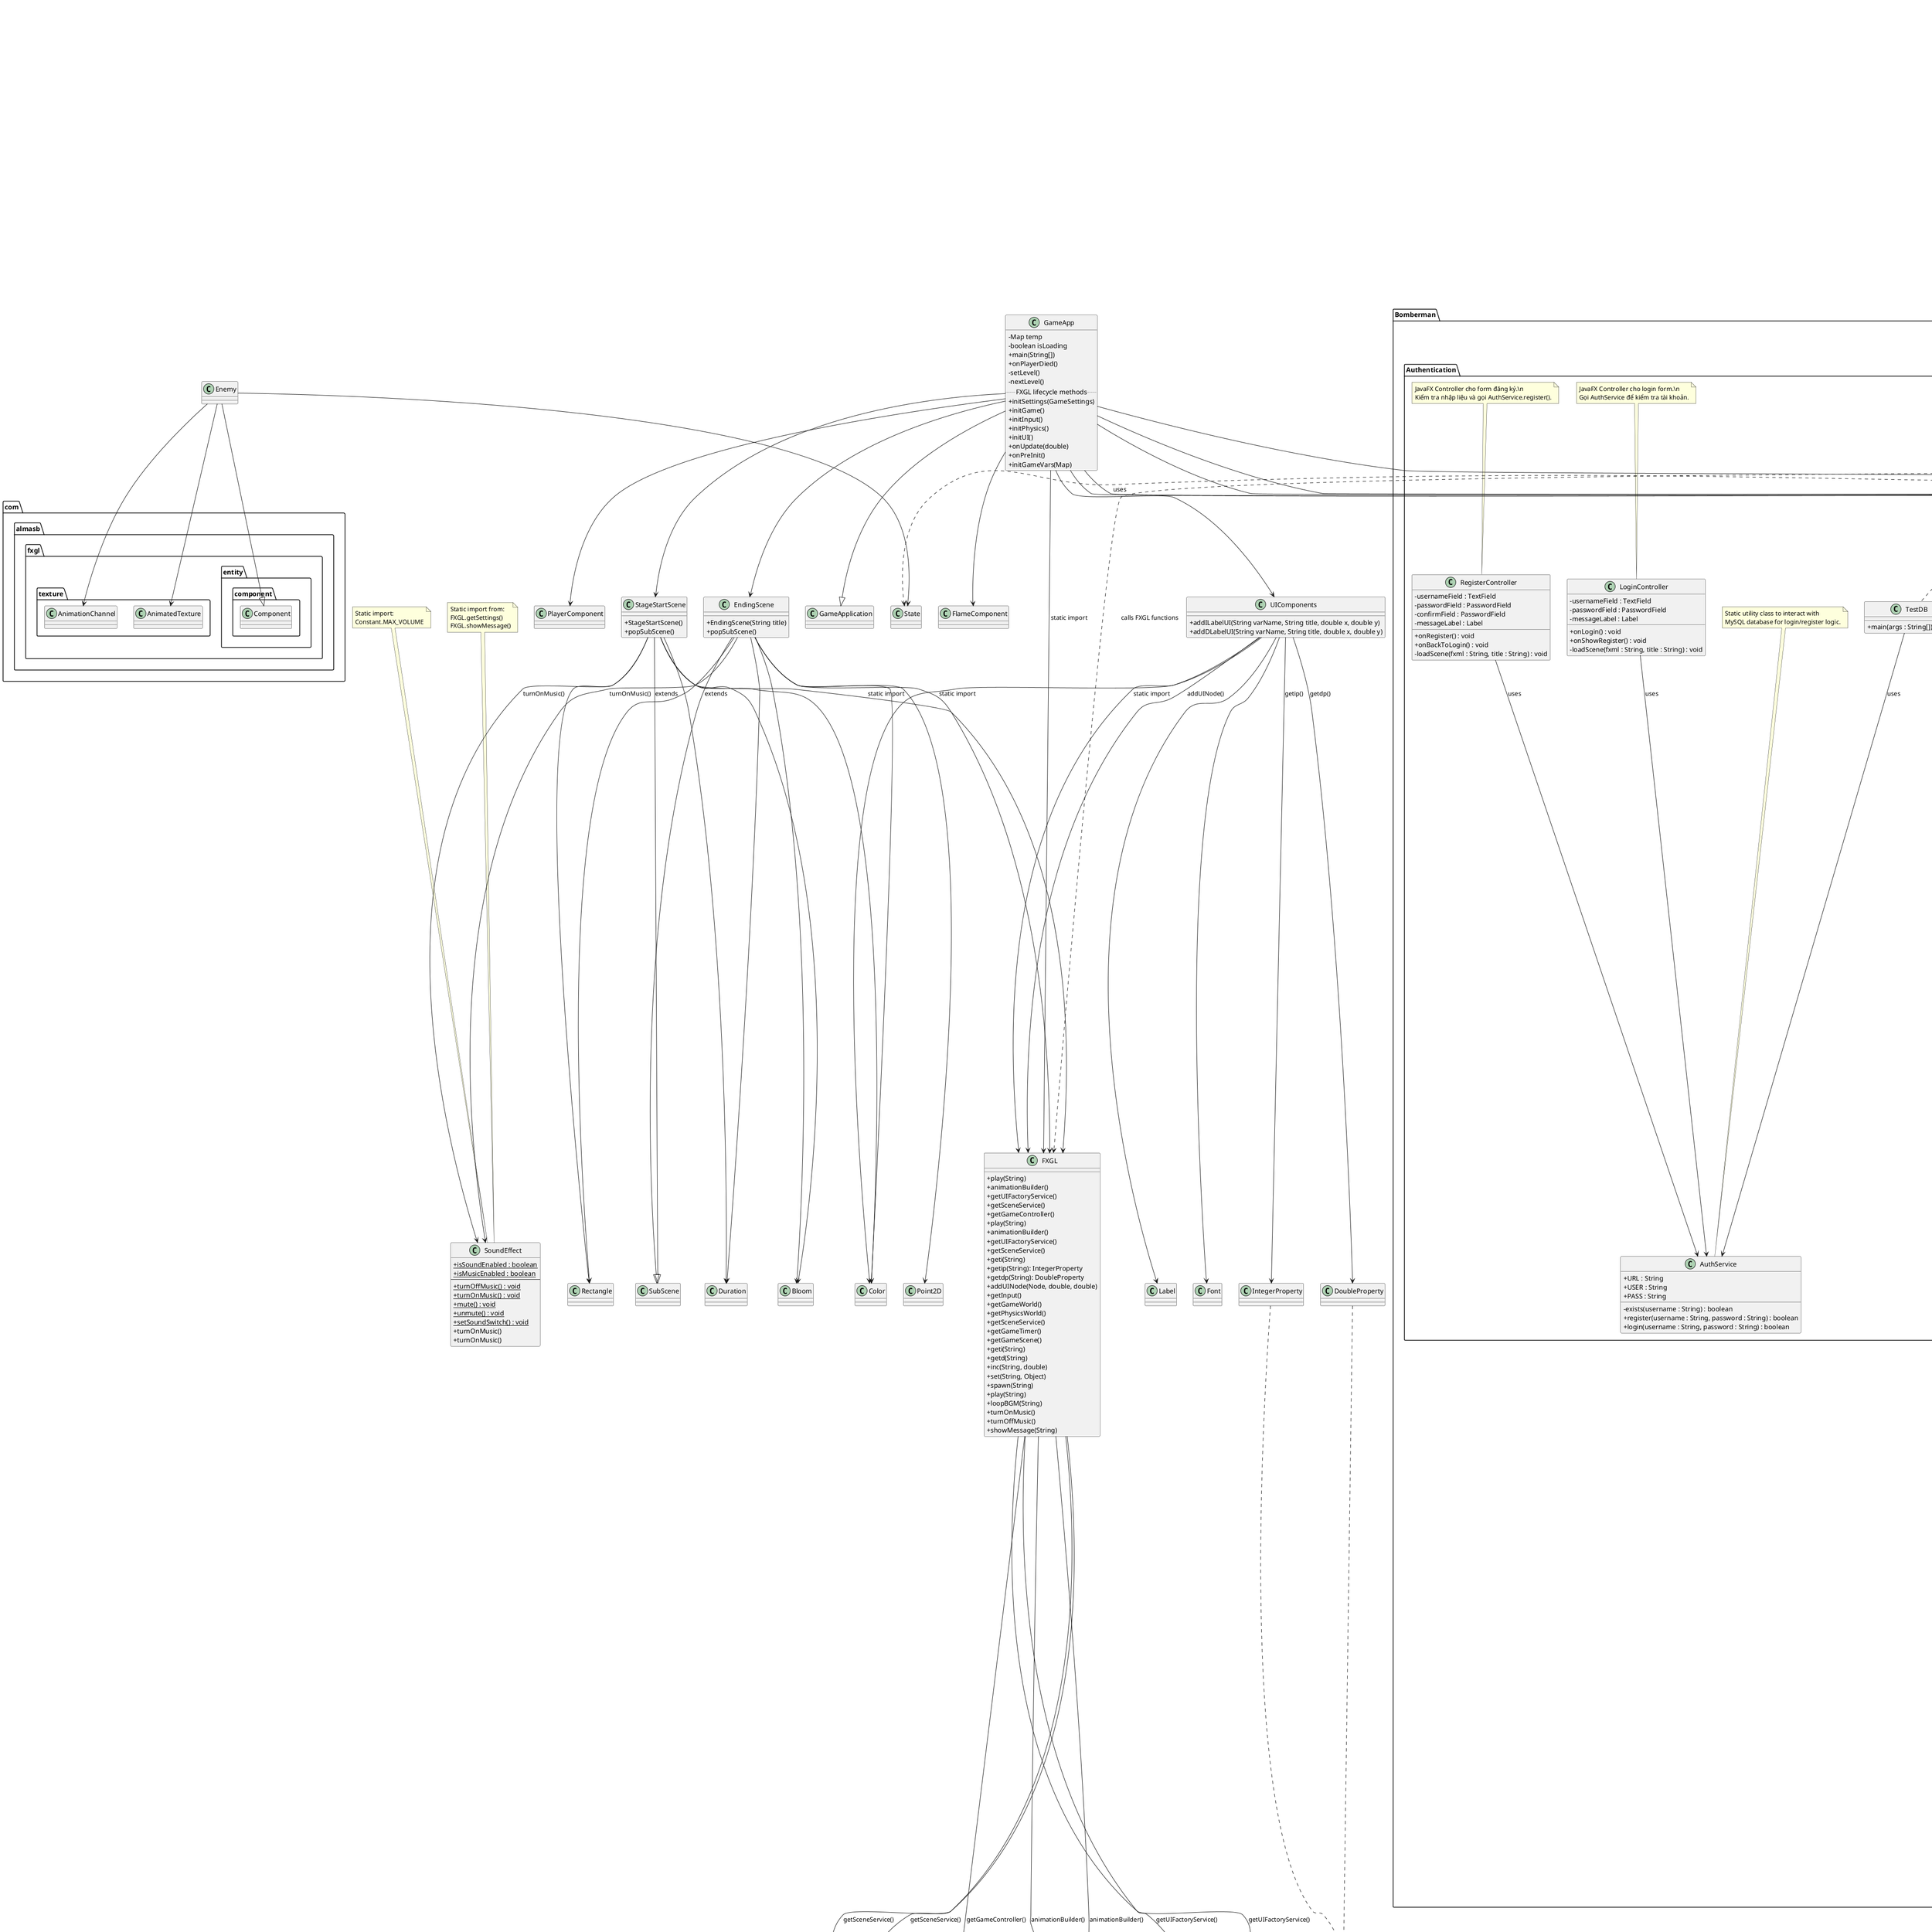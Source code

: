 @startuml
'https://plantuml.com/sequence-diagram


skinparam classAttributeIconSize 0
package Bomberman.Collisions {
    class FlameEnemy3Handler {
        +FlameEnemy3Handler()
        #onCollision(flame: Entity, enemy: Entity)
        -onTransform(parent: Entity)
    }

    FlameEnemy3Handler --|> CollisionHandler
}

package Bomberman.Components.Enemy {
    class Enemy3 {
        +getState(): State
        +getDx(): double
        +getDy(): double
        +setStateDie(): void
    }

    class Enemy1 {
        +setState(state: State): void
        +setDxDy(dx: double, dy: double): void
    }
}

package Bomberman.Components {
    class FlameComponent {
        +isActivation(): boolean
    }
}

FlameEnemy3Handler --> Enemy3 : uses
FlameEnemy3Handler --> Enemy1 : spawns
FlameEnemy3Handler --> FlameComponent : checks
FlameEnemy3Handler ..> State : uses
FlameEnemy3Handler ..> Constant : uses
FlameEnemy3Handler ..> GameType : uses
FlameEnemy3Handler ..> FXGL : calls FXGL functions

package Bomberman.Components {
    class BombComponent {
        + BombComponent()
        + onAdded()
        + explode(int flames)
    }
    class BrickBreakComponent {
            - AnimatedTexture texture
            - AnimationChannel animation
            + BrickBreakComponent()
            + onAdded()
        }
    class FlameComponent {
            - boolean activation
            - AnimatedTexture texture
            - AnimationChannel animationFlame
            + FlameComponent(String assetName)
            + onAdded()
            + isActivation(): boolean
        }
}
' Các thư viện được sử dụng
' import com.almasb.fxgl.app.scene.FXGLMenu; // thư viện FXGL
' import com.almasb.fxgl.app.scene.MenuType; // thư viện FXGL
' import javafx.scene.* và javafx.geometry.* // JavaFX
' import Bomberman.Constants.Constant; // hằng số tự định nghĩa
' import Bomberman.Sounds.SoundEffect; // hiệu ứng âm thanh

package Bomberman.Menu {

    class GameMenu {
        +GameMenu()
    }

    GameMenu --|> FXGLMenu
    ' Thư viện ngoài:
    ' FXGL:
    ' - com.almasb.fxgl.app.scene.FXGLMenu
    ' - com.almasb.fxgl.app.scene.MenuType
    ' - com.almasb.fxgl.input.view.KeyView
    ' - static com.almasb.fxgl.dsl.FXGL.*
    ' JavaFX:
    ' - javafx.scene.image.Image
    ' - javafx.scene.image.ImageView
    ' - javafx.scene.effect.DropShadow
    ' - javafx.scene.layout.*
    ' - javafx.geometry.Pos
    ' - javafx.scene.paint.Color
    ' - javafx.util.Duration

    class MainMenu {
        +MainMenu()
        -instruct() : void
        +newGame() : void
    }

    MainMenu --|> FXGLMenu : extends

    class FXGLMenu <<abstract>>
    class MenuType
    class VBox
    class ImageView
    class Image
    class DropShadow
    class Color
    class GridPane
    class HBox
    class KeyView
    class Duration

    note right of FXGLMenu
    From FXGL Library
    end note

    note right of ImageView
    From JavaFX
    end note

    note "Static imports\nfrom FXGL:\ngetUIFactoryService()\ngetAppWidth()\ngetAppHeight()\nfireExit()\nfireNewGame()\ngetGameTimer()\ngetSceneService()\ngetDialogService()" as FXGLStatic
    FXGLStatic .. MainMenu

    note "Static methods:\nsetSoundSwitch()\nturnOffMusic()" as SoundEffectStatic
    SoundEffectStatic .. MainMenu

    MainMenu o--> VBox : menuBox
    MainMenu o--> ImageView : background
    MainMenu o--> DropShadow : dropShadow
    MainMenu o--> GridPane : pane
    MainMenu o--> KeyView : used in instruct()
    ' Thư viện ngoài:
    ' FXGL:
    ' - com.almasb.fxgl.dsl.FXGL.getUIFactoryService()
    ' JavaFX:
    ' - javafx.scene.Parent
    ' - javafx.scene.paint.Color
    ' - javafx.beans.binding.Bindings

    class MenuButton {
        +MenuButton(name: String, fontSize: double, action: Runnable)
    }

    MenuButton --|> Parent : extends

    class Parent <<abstract>>
    class Color
    class Bindings

    note right of Parent
    From JavaFX
    end note

    note "Static import from FXGL:\nFXGL.getUIFactoryService()" as UIFactoryNote
    UIFactoryNote .. MenuButton

    note "Used JavaFX bindings:\nhoverProperty()\nBindings.when(...)" as BindingNote
    BindingNote .. MenuButton
}

' Các lớp ngoài (thư viện hoặc hệ thống) được sử dụng, để dưới dạng comment
' class FXGLMenu
' class MenuType
' class VBox
' class ImageView
' class Rectangle
' class Shape
' class DropShadow
' class Lighting
' class Color

' Thư viện ngoài:
' FXGL:
' - com.almasb.fxgl.dsl.FXGL.getSettings()
' - com.almasb.fxgl.dsl.FXGL.showMessage()
' Constant:
' - Bomberman.Constants.Constant.MAX_VOLUME

class SoundEffect {
    {static} +isSoundEnabled : boolean
    {static} +isMusicEnabled : boolean
    --
    {static} +turnOffMusic() : void
    {static} +turnOnMusic() : void
    {static} +mute() : void
    {static} +unmute() : void
    {static} +setSoundSwitch() : void
}

note "Static import from:\nFXGL.getSettings()\nFXGL.showMessage()" as FXGLNote
FXGLNote .. SoundEffect

note "Static import:\nConstant.MAX_VOLUME" as ConstNote
ConstNote .. SoundEffect

 ' Các lớp và interface chính
 class EndingScene {
     +EndingScene(String title)
     +popSubScene()
 }

 ' Kế thừa từ SubScene (FXGL)
 class SubScene

 EndingScene --|> SubScene : extends

 ' Các thành phần liên quan đến thư viện JavaFX
 class Rectangle
 class Color
 class Point2D
 class Bloom

 ' Thư viện FXGL DSL
 class FXGL {
     +play(String)
     +animationBuilder()
     +getUIFactoryService()
     +getSceneService()
     +getGameController()
 }

 class UIFactoryService {
     +newText(String, Color, int)
 }

 class AnimationBuilder {
     +onFinished(Runnable)
     +duration(Duration)
     +scale(Node)
     +from(Point2D)
     +to(Point2D)
     +buildAndPlay(SubScene)
 }

 class SceneService {
     +popSubScene()
 }

 class GameController {
     +gotoMainMenu()
 }

 class Duration

 ' Âm thanh
 class SoundEffect {
     +turnOnMusic()
 }

 ' Các quan hệ sử dụng
 EndingScene --> FXGL : static import
 EndingScene --> Rectangle
 EndingScene --> Color
 EndingScene --> Point2D
 EndingScene --> Bloom
 EndingScene --> Duration
 EndingScene --> SoundEffect : turnOnMusic()

 ' FXGL các thành phần dịch vụ
 FXGL --> UIFactoryService : getUIFactoryService()
 FXGL --> SceneService : getSceneService()
 FXGL --> GameController : getGameController()
 FXGL --> AnimationBuilder : animationBuilder()

 class StageStartScene {
     +StageStartScene()
     +popSubScene()
 }

 ' === KẾ THỪA TỪ FXGL SubScene ===
 class SubScene

 StageStartScene --|> SubScene : extends

 ' === THƯ VIỆN JAVA FX ===
 class Rectangle
 class Color
 class Bloom
 class Duration

 ' === THƯ VIỆN FXGL ===
 class FXGL {
     +play(String)
     +animationBuilder()
     +getUIFactoryService()
     +getSceneService()
     +geti(String)
 }

 class UIFactoryService {
     +newText(String, Color, int)
 }

 class AnimationBuilder {
     +onFinished(Runnable)
     +duration(Duration)
     +fade(Node)
     +from(double)
     +to(double)
     +buildAndPlay(SubScene)
 }

 class SceneService {
     +popSubScene()
 }

 ' === ÂM THANH ===
 class SoundEffect {
     +turnOnMusic()
 }

 ' === CÁC QUAN HỆ SỬ DỤNG ===
 StageStartScene --> FXGL : static import
 StageStartScene --> Rectangle
 StageStartScene --> Color
 StageStartScene --> Bloom
 StageStartScene --> Duration
 StageStartScene --> SoundEffect : turnOnMusic()

 ' FXGL gọi đến các dịch vụ
 FXGL --> UIFactoryService : getUIFactoryService()
 FXGL --> SceneService : getSceneService()
 FXGL --> AnimationBuilder : animationBuilder()
 class UIComponents {
     +addILabelUI(String varName, String title, double x, double y)
     +addDLabelUI(String varName, String title, double x, double y)
 }

 ' === THƯ VIỆN JAVA FX ===
 class Label
 class Font
 class Color

 ' === FXGL ===
 class FXGL {
     +getip(String): IntegerProperty
     +getdp(String): DoubleProperty
     +addUINode(Node, double, double)
 }

 ' === JavaFX Property Binding ===
 interface ObservableValue
 class IntegerProperty
 class DoubleProperty

 IntegerProperty ..|> ObservableValue
 DoubleProperty ..|> ObservableValue

 ' === QUAN HỆ SỬ DỤNG ===
 UIComponents --> Label
 UIComponents --> Color
 UIComponents --> Font
 UIComponents --> IntegerProperty : getip()
 UIComponents --> DoubleProperty : getdp()
 UIComponents --> FXGL : static import
 UIComponents --> FXGL : addUINode()

 class GameApp {
     -Map temp
     -boolean isLoading
     +main(String[])
     +onPlayerDied()
     -setLevel()
     -nextLevel()
     ..FXGL lifecycle methods..
     +initSettings(GameSettings)
     +initGame()
     +initInput()
     +initPhysics()
     +initUI()
     +onUpdate(double)
     +onPreInit()
     +initGameVars(Map)
 }

 ' ====================== FXGL Core ========================
 class GameApplication
 GameApp --|> GameApplication

 class GameSettings
 class FXGLMenu
 interface SceneFactory
 class Viewport
 class PhysicsWorld

 ' ====================== Enemy Components ========================
 package Bomberman.Components.Enemy {
     class Enemy1
     class Enemy2
     class Enemy3
     class Enemy4
     class Enemy5
 }

 ' ====================== Other Components ========================
 class FlameComponent
 class PlayerComponent

 GameApp --> PlayerComponent
 GameApp --> FlameComponent
 GameApp --> Enemy1
 GameApp --> Enemy2
 GameApp --> Enemy3
 GameApp --> Enemy4
 GameApp --> Enemy5

 ' ====================== Menu ========================
 class MainMenu
 class GameMenu

 MainMenu --|> FXGLMenu
 GameMenu --|> FXGLMenu
 SceneFactory <|.. MainMenu
 SceneFactory <|.. GameMenu

 ' ====================== UI ========================
 class UIComponents
 class StageStartScene
 class EndingScene

 GameApp --> UIComponents
 GameApp --> EndingScene
 GameApp --> StageStartScene

 ' ====================== FXGL DSL / Engine ========================
 class FXGL {
     +getInput()
     +getGameWorld()
     +getPhysicsWorld()
     +getSceneService()
     +getGameTimer()
     +getGameScene()
     +geti(String)
     +getd(String)
     +inc(String, double)
     +set(String, Object)
     +spawn(String)
     +play(String)
     +loopBGM(String)
     +turnOnMusic()
     +turnOffMusic()
     +showMessage(String)
 }

 GameApp --> FXGL : static import
 package "Bomberman Game" {

     class GameFactory {
         +newPlayer(data: SpawnData): Entity
         +newEnemy1(data: SpawnData): Entity
         +newEnemy2(data: SpawnData): Entity
         +newEnemy3(data: SpawnData): Entity
         +newEnemy4(data: SpawnData): Entity
         +newEnemy5(data: SpawnData): Entity
         +newBomb(data: SpawnData): Entity
         +newVirtualBomb(data: SpawnData): Entity
         +newCFlame(data: SpawnData): Entity
         +newUFlame(data: SpawnData): Entity
         +newDFlame(data: SpawnData): Entity
         +newLFlame(data: SpawnData): Entity
         +newRFlame(data: SpawnData): Entity
         +newTUFlame(data: SpawnData): Entity
         +newTDFlame(data: SpawnData): Entity
         +newTLFlame(data: SpawnData): Entity
         +newTRFlame(data: SpawnData): Entity
         +newBrick(data: SpawnData): Entity
         +newWall(data: SpawnData): Entity
         +newBackground(data: SpawnData): Entity
         +newDoor(data: SpawnData): Entity
         +newItem(data: SpawnData): Entity
         +newItem2(data: SpawnData): Entity
         +newItem3(data: SpawnData): Entity
         +newItem4(data: SpawnData): Entity
         +newItem5(data: SpawnData): Entity
     }

     class Entity
     class SpawnData
     class PhysicsComponent
     class CollidableComponent
     class PlayerComponent
     class BombComponent
     class FlameComponent
     class Enemy1
     class Enemy2
     class Enemy3
     class Enemy4
     class Enemy5

     GameFactory --> Entity
     GameFactory --> SpawnData
     Entity --> PhysicsComponent
     Entity --> CollidableComponent
     Entity --> PlayerComponent : for Player
     Entity --> BombComponent : for Bomb
     Entity --> FlameComponent : for Flame
     Entity --> Enemy1 : for Enemy1
     Entity --> Enemy2 : for Enemy2
     Entity --> Enemy3 : for Enemy3
     Entity --> Enemy4 : for Enemy4
     Entity --> Enemy5 : for Enemy5
                         }
     ' Gói và lớp cha
     package Bomberman.Components.Enemy {
         abstract class Enemy {
             - int FRAME_SIZE = 48
             - double dx
             - double dy
             - double speedFactor
             - double reactionForce
             - State state
             - AnimatedTexture texture
             - AnimationChannel animDie
             - AnimationChannel animWalkDown
             - AnimationChannel animWalkRight
             - AnimationChannel animWalkUp
             - AnimationChannel animWalkLeft

             + Enemy(double dx, double dy, double speedFactor, double reactionForce, String assetName)
             + void onAdded()
             + void onUpdate(double tpf)
             + void turn()
             + void turnLeft()
             + void turnRight()
             + void turnUp()
             + void turnDown()
             + void setStateDie()
             + void setDxDy(double dx, double dy)
             + double getDx()
             + double getDy()
             + State getState()
             + void setState(State state)
         }
     }

     ' Các lớp liên quan bên ngoài
     package com.almasb.fxgl.entity.component {
         class Component
     }

     package com.almasb.fxgl.texture {
         class AnimatedTexture
         class AnimationChannel
     }

     package Bomberman.DynamicEntityState {
         enum State {
             UP
             DOWN
             LEFT
             RIGHT
             DIE
         }
     }

     Enemy --|> Component
     Enemy --> AnimatedTexture
     Enemy --> AnimationChannel
     Enemy --> State
     package Bomberman.Components.Enemy {
         class Enemy1 {
             + Enemy1()
         }

         Enemy1 --|> Enemy
     }
     package Bomberman.Components.Enemy {
         class Enemy2 {
             - boolean isCatching
             + Enemy2()
             + onUpdate(double tpf)
             + turn()
         }

         class Enemy {
             - double dx
             - double dy
             - double speedFactor
             - double reactionForce
             - State state
             - AnimatedTexture texture
             - AnimationChannel animDie
             - AnimationChannel animWalkDown
             - AnimationChannel animWalkRight
             - AnimationChannel animWalkUp
             - AnimationChannel animWalkLeft
             + Enemy(double dx, double dy, double speedFactor, double reactionForce, String assetName)
             + onAdded()
             + onUpdate(double tpf)
             + turn()
             + turnLeft()
             + turnRight()
             + turnUp()
             + turnDown()
             + setStateDie()
             + setDxDy(double dx, double dy)
             + getDx()
             + getDy()
             + getState()
             + setState(State state)
         }

         Enemy2 --|> Enemy
     }
     package Bomberman.Components.Enemy {
         class Enemy3 {
             + Enemy3()
         }

         class Enemy {
             - double dx
             - double dy
             - double speedFactor
             - double reactionForce
             - State state
             - AnimatedTexture texture
             - AnimationChannel animDie
             - AnimationChannel animWalkDown
             - AnimationChannel animWalkRight
             - AnimationChannel animWalkUp
             - AnimationChannel animWalkLeft
             + Enemy(double dx, double dy, double speedFactor, double reactionForce, String assetName)
             + onAdded()
             + onUpdate(double tpf)
             + turn()
             + turnLeft()
             + turnRight()
             + turnUp()
             + turnDown()
             + setStateDie()
             + setDxDy(double dx, double dy)
             + getDx()
             + getDy()
             + getState()
             + setState(State state)
         }

         Enemy3 --|> Enemy
     }

     package Bomberman.Collisions {
         class FlameEnemy3Handler
     }

     Enemy3 ..> FlameEnemy3Handler : uses
     package Bomberman.Components.Enemy {
         class Enemy4 {
             + Enemy4()
             + turn()
         }

         class Enemy {
             - double dx
             - double dy
             - double speedFactor
             - double reactionForce
             - State state
             - AnimatedTexture texture
             - AnimationChannel animDie
             - AnimationChannel animWalkDown
             - AnimationChannel animWalkRight
             - AnimationChannel animWalkUp
             - AnimationChannel animWalkLeft
             + Enemy(double dx, double dy, double speedFactor, double reactionForce, String assetName)
             + onAdded()
             + onUpdate(double tpf)
             + turn()
             + turnLeft()
             + turnRight()
             + turnUp()
             + turnDown()
             + setStateDie()
             + setDxDy(double dx, double dy)
             + getDx()
             + getDy()
             + getState()
             + setState(State state)
         }

         Enemy4 --|> Enemy
     }
     package Bomberman.Components.Enemy {

         abstract class Enemy {
             - double dx
             - double dy
             - double speedFactor
             - double reactionForce
             - State state
             - AnimatedTexture texture
             - AnimationChannel animDie
             - AnimationChannel animWalkDown
             - AnimationChannel animWalkRight
             - AnimationChannel animWalkUp
             - AnimationChannel animWalkLeft
             + Enemy(double dx, double dy, double speedFactor, double reactionForce, String assetName)
             + onAdded()
             + onUpdate(double tpf)
             + turn()
             + turnLeft()
             + turnRight()
             + turnUp()
             + turnDown()
             + setStateDie()
             + setDxDy(double dx, double dy)
             + getDx()
             + getDy()
             + getState()
             + setState(State state)
         }

         class Enemy1 {
             + Enemy1()
         }

         class Enemy2 {
             - boolean isCatching
             + Enemy2()
             + onUpdate(double tpf)
             + turn()
         }

         class Enemy3 {
             + Enemy3()
         }

         class Enemy4 {
             + Enemy4()
             + turn()
         }

         class Enemy5 {
             - boolean isCatching
             + Enemy5()
             + onUpdate(double tpf)
             + turn()
         }

         Enemy1 --|> Enemy
         Enemy2 --|> Enemy
         Enemy3 --|> Enemy
         Enemy4 --|> Enemy
         Enemy5 --|> Enemy
     }
     package "Bomberman.Authentication" {
         class AuthService {
             +URL : String
             +USER : String
             +PASS : String

             -exists(username : String) : boolean
             +register(username : String, password : String) : boolean
             +login(username : String, password : String) : boolean
             {static}
         }

         note top of AuthService
             Static utility class to interact with
             MySQL database for login/register logic.
         end note
         class LoginController {
                 -usernameField : TextField
                 -passwordField : PasswordField
                 -messageLabel : Label

                 +onLogin() : void
                 +onShowRegister() : void
                 -loadScene(fxml : String, title : String) : void
                 {static}
             }

             note top of LoginController
                 JavaFX Controller cho login form.\n
                 Gọi AuthService để kiểm tra tài khoản.
             end note

             LoginController --> AuthService : uses
         class RegisterController {
                 -usernameField : TextField
                 -passwordField : PasswordField
                 -confirmField : PasswordField
                 -messageLabel : Label

                 +onRegister() : void
                 +onBackToLogin() : void
                 -loadScene(fxml : String, title : String) : void
             }

             note top of RegisterController
                 JavaFX Controller cho form đăng ký.\n
                 Kiểm tra nhập liệu và gọi AuthService.register().
             end note

             RegisterController --> AuthService : uses
          class TestDB {
                 +main(args : String[]) : void
                 {static}
             }

             TestDB --> AuthService : uses
         }

         note top of TestDB
             Lớp tiện ích để kiểm tra kết nối cơ sở dữ liệu.\n
             In ra thông tin URL, USER và thử kết nối MySQL.
         end note
     }
@enduml
